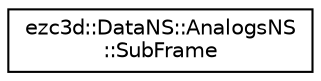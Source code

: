 digraph "Graphical Class Hierarchy"
{
  edge [fontname="Helvetica",fontsize="10",labelfontname="Helvetica",labelfontsize="10"];
  node [fontname="Helvetica",fontsize="10",shape=record];
  rankdir="LR";
  Node0 [label="ezc3d::DataNS::AnalogsNS\l::SubFrame",height=0.2,width=0.4,color="black", fillcolor="white", style="filled",URL="$classezc3d_1_1DataNS_1_1AnalogsNS_1_1SubFrame.html",tooltip="Subframe for the analogous data. "];
}
